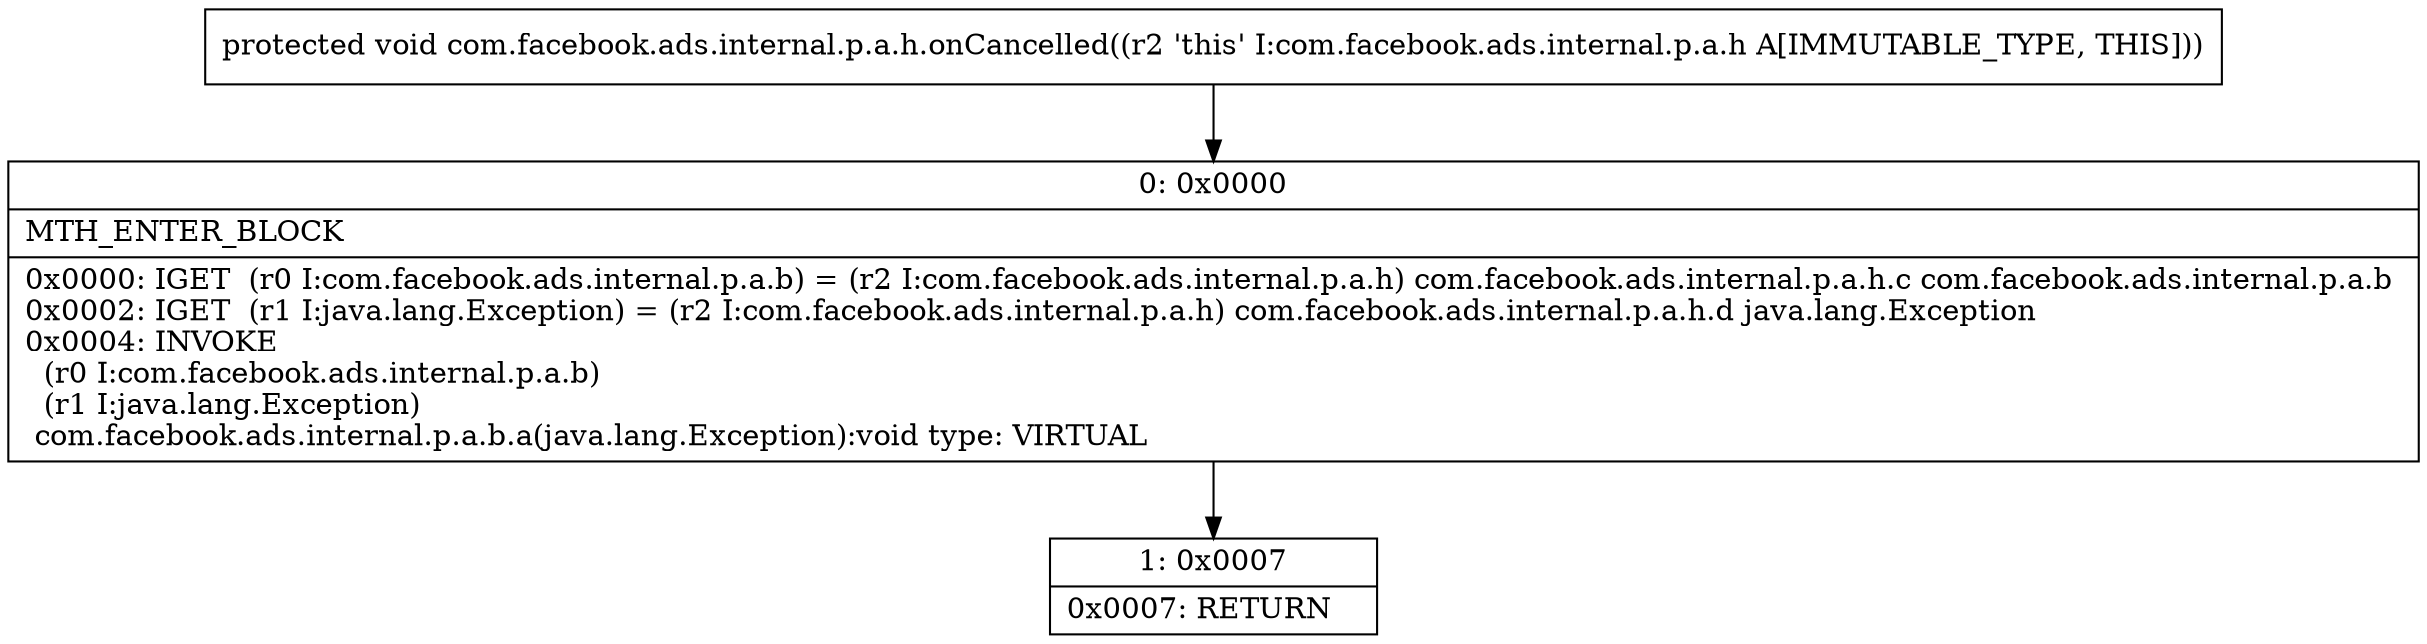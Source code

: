digraph "CFG forcom.facebook.ads.internal.p.a.h.onCancelled()V" {
Node_0 [shape=record,label="{0\:\ 0x0000|MTH_ENTER_BLOCK\l|0x0000: IGET  (r0 I:com.facebook.ads.internal.p.a.b) = (r2 I:com.facebook.ads.internal.p.a.h) com.facebook.ads.internal.p.a.h.c com.facebook.ads.internal.p.a.b \l0x0002: IGET  (r1 I:java.lang.Exception) = (r2 I:com.facebook.ads.internal.p.a.h) com.facebook.ads.internal.p.a.h.d java.lang.Exception \l0x0004: INVOKE  \l  (r0 I:com.facebook.ads.internal.p.a.b)\l  (r1 I:java.lang.Exception)\l com.facebook.ads.internal.p.a.b.a(java.lang.Exception):void type: VIRTUAL \l}"];
Node_1 [shape=record,label="{1\:\ 0x0007|0x0007: RETURN   \l}"];
MethodNode[shape=record,label="{protected void com.facebook.ads.internal.p.a.h.onCancelled((r2 'this' I:com.facebook.ads.internal.p.a.h A[IMMUTABLE_TYPE, THIS])) }"];
MethodNode -> Node_0;
Node_0 -> Node_1;
}

